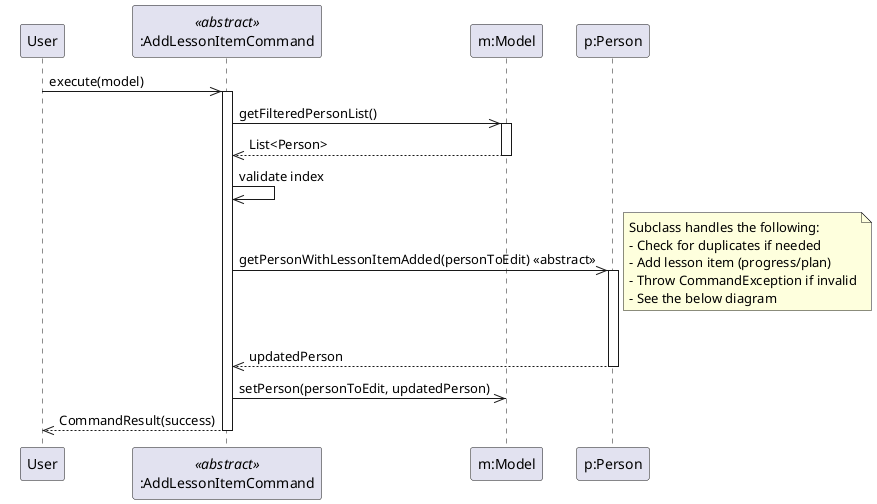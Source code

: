 @startuml
participant User
participant ":AddLessonItemCommand" <<abstract>>
participant "m:Model"
participant "p:Person"

User ->> ":AddLessonItemCommand": execute(model)
activate ":AddLessonItemCommand"

":AddLessonItemCommand" ->> "m:Model": getFilteredPersonList()
activate "m:Model"
"m:Model" -->> ":AddLessonItemCommand": List<Person>
deactivate "m:Model"

":AddLessonItemCommand" ->> ":AddLessonItemCommand": validate index

":AddLessonItemCommand" ->> "p:Person": getPersonWithLessonItemAdded(personToEdit) <<abstract>>
activate "p:Person"
alt item-specific logic (subclass responsibility)
    note right
      Subclass handles the following:
      - Check for duplicates if needed
      - Add lesson item (progress/plan)
      - Throw CommandException if invalid
      - See the below diagram
    end note
"p:Person" -->> ":AddLessonItemCommand": updatedPerson
deactivate "p:Person"

":AddLessonItemCommand" ->> "m:Model": setPerson(personToEdit, updatedPerson)

":AddLessonItemCommand" -->> User: CommandResult(success)
deactivate ":AddLessonItemCommand"
@enduml
